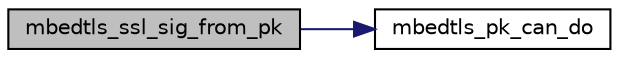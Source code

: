 digraph "mbedtls_ssl_sig_from_pk"
{
 // LATEX_PDF_SIZE
  edge [fontname="Helvetica",fontsize="10",labelfontname="Helvetica",labelfontsize="10"];
  node [fontname="Helvetica",fontsize="10",shape=record];
  rankdir="LR";
  Node1 [label="mbedtls_ssl_sig_from_pk",height=0.2,width=0.4,color="black", fillcolor="grey75", style="filled", fontcolor="black",tooltip=" "];
  Node1 -> Node2 [color="midnightblue",fontsize="10",style="solid",fontname="Helvetica"];
  Node2 [label="mbedtls_pk_can_do",height=0.2,width=0.4,color="black", fillcolor="white", style="filled",URL="$db/dbd/pk_8c.html#a2d72c66f5e78abe153bdf08874aaabf6",tooltip="Tell if a context can do the operation given by type."];
}
